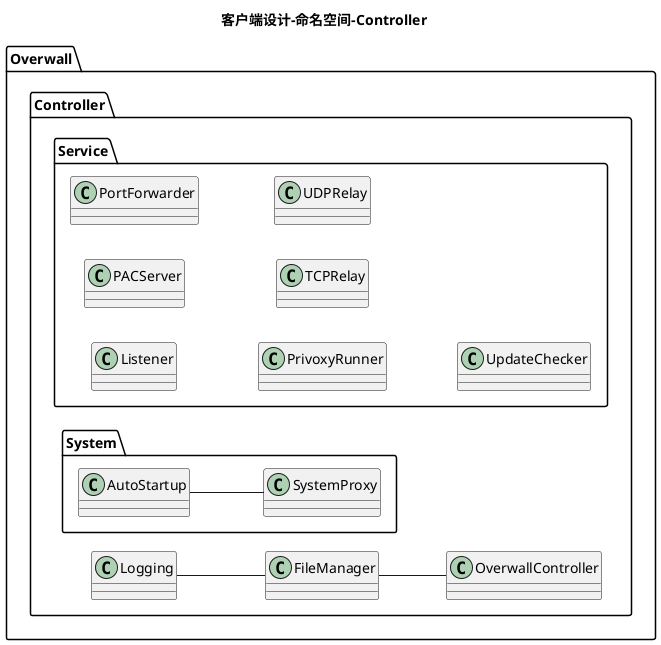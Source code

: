 @startuml
title 客户端设计-命名空间-Controller
left to right direction
namespace Overwall.Controller{
    namespace Overwall.Controller.Service{
        class Listener
        class PACServer
        class PortForwarder
        class PrivoxyRunner
        class TCPRelay
        class UDPRelay
        class UpdateChecker
    }
    namespace Overwall.Controller.System{
        class AutoStartup
        class SystemProxy
        AutoStartup--SystemProxy
    }
    class OverwallController
    class Logging
    class FileManager
    OverwallController-up-FileManager
    FileManager-up-Logging
}

@enduml